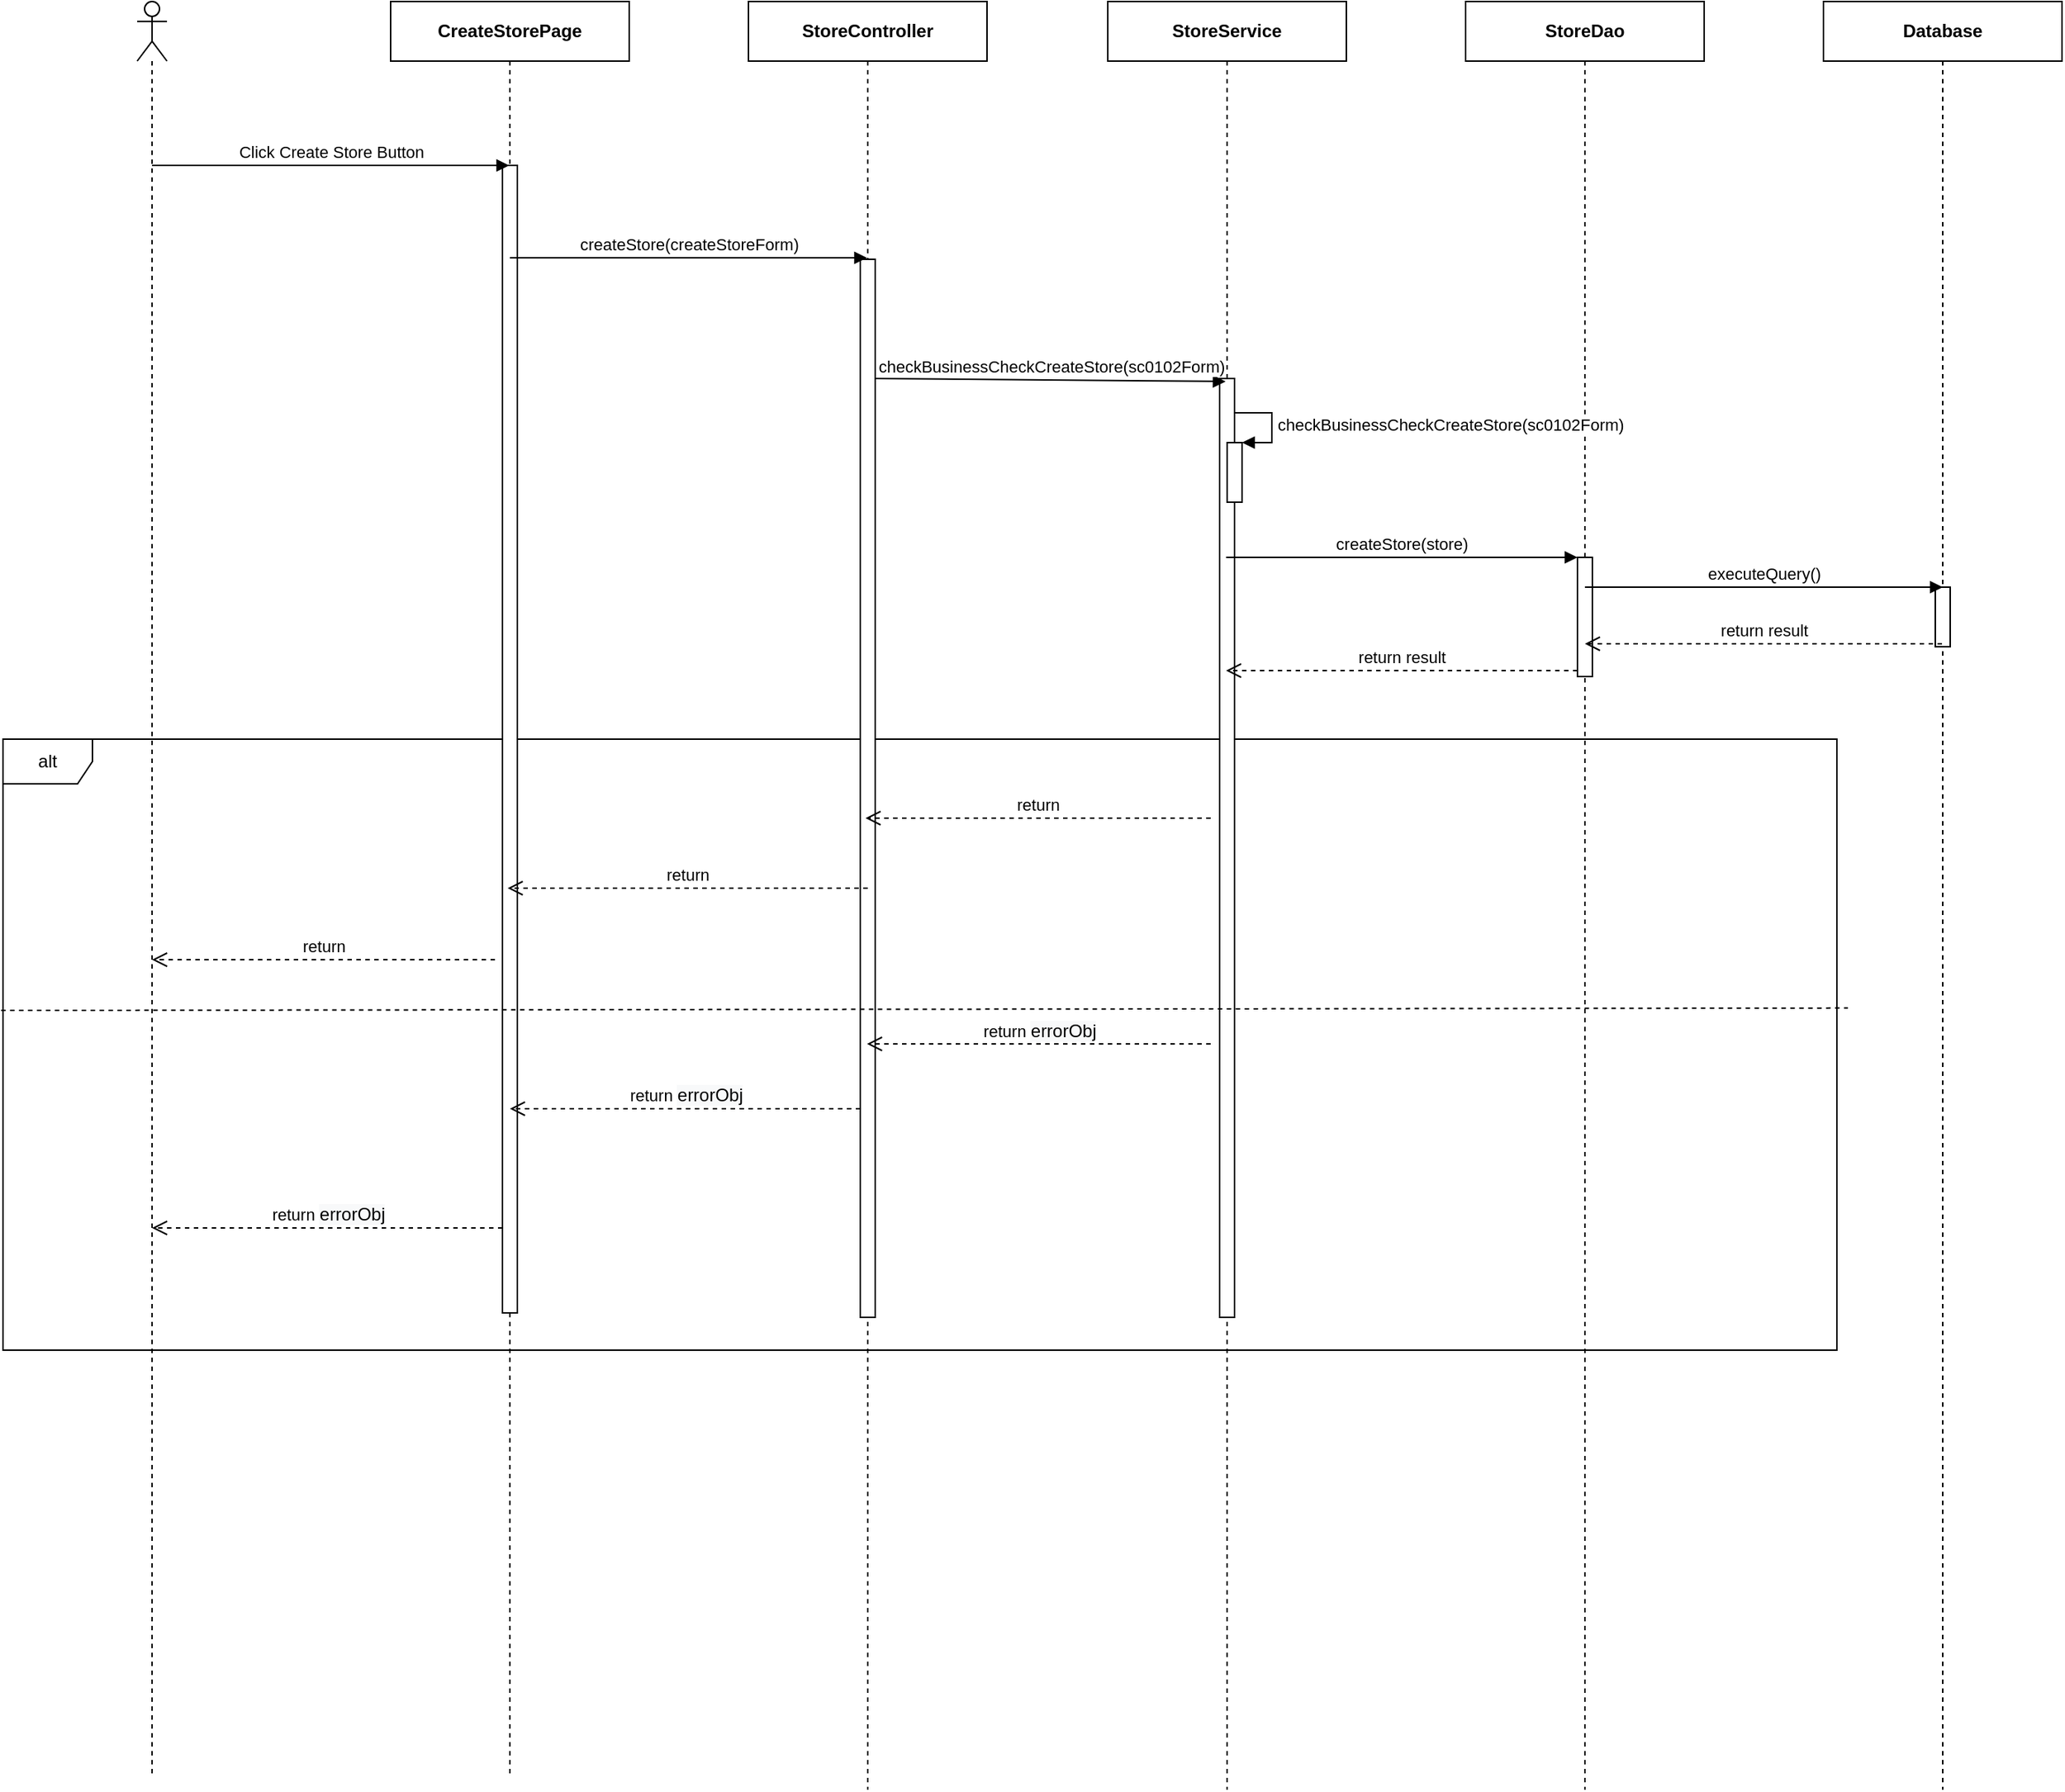 <mxfile version="14.4.3" type="device" pages="2"><diagram id="wABSzRqi_FVYXiAVE2oP" name="Ev02"><mxGraphModel dx="1350" dy="748" grid="1" gridSize="10" guides="1" tooltips="1" connect="1" arrows="1" fold="1" page="1" pageScale="1" pageWidth="850" pageHeight="1100" math="0" shadow="0"><root><mxCell id="gUo3uE9qeqiG01h8dQ7a-0"/><mxCell id="gUo3uE9qeqiG01h8dQ7a-1" parent="gUo3uE9qeqiG01h8dQ7a-0"/><mxCell id="9NKPdvmDBKkK1e2qUuTx-37" value="alt" style="shape=umlFrame;whiteSpace=wrap;html=1;" parent="gUo3uE9qeqiG01h8dQ7a-1" vertex="1"><mxGeometry x="220" y="575" width="1230" height="410" as="geometry"/></mxCell><mxCell id="SuDUeDwoGOIgecHYMLtc-2" value="" style="shape=umlLifeline;participant=umlActor;perimeter=lifelinePerimeter;whiteSpace=wrap;html=1;container=1;collapsible=0;recursiveResize=0;verticalAlign=top;spacingTop=36;outlineConnect=0;" parent="gUo3uE9qeqiG01h8dQ7a-1" vertex="1"><mxGeometry x="310" y="80" width="20" height="1190" as="geometry"/></mxCell><mxCell id="SuDUeDwoGOIgecHYMLtc-3" value="&lt;b&gt;CreateStorePage&lt;/b&gt;" style="shape=umlLifeline;perimeter=lifelinePerimeter;whiteSpace=wrap;html=1;container=1;collapsible=0;recursiveResize=0;outlineConnect=0;" parent="gUo3uE9qeqiG01h8dQ7a-1" vertex="1"><mxGeometry x="480" y="80" width="160" height="1190" as="geometry"/></mxCell><mxCell id="SuDUeDwoGOIgecHYMLtc-4" value="" style="html=1;points=[];perimeter=orthogonalPerimeter;" parent="SuDUeDwoGOIgecHYMLtc-3" vertex="1"><mxGeometry x="75" y="110" width="10" height="770" as="geometry"/></mxCell><mxCell id="SuDUeDwoGOIgecHYMLtc-5" value="&lt;b&gt;StoreDao&lt;/b&gt;" style="shape=umlLifeline;perimeter=lifelinePerimeter;whiteSpace=wrap;html=1;container=1;collapsible=0;recursiveResize=0;outlineConnect=0;" parent="gUo3uE9qeqiG01h8dQ7a-1" vertex="1"><mxGeometry x="1201" y="80" width="160" height="1200" as="geometry"/></mxCell><mxCell id="SuDUeDwoGOIgecHYMLtc-6" value="&lt;b&gt;StoreService&lt;/b&gt;" style="shape=umlLifeline;perimeter=lifelinePerimeter;whiteSpace=wrap;html=1;container=1;collapsible=0;recursiveResize=0;outlineConnect=0;" parent="gUo3uE9qeqiG01h8dQ7a-1" vertex="1"><mxGeometry x="961" y="80" width="160" height="1200" as="geometry"/></mxCell><mxCell id="SuDUeDwoGOIgecHYMLtc-7" value="" style="html=1;points=[];perimeter=orthogonalPerimeter;" parent="SuDUeDwoGOIgecHYMLtc-6" vertex="1"><mxGeometry x="75" y="253" width="10" height="630" as="geometry"/></mxCell><mxCell id="SuDUeDwoGOIgecHYMLtc-9" value="&lt;b&gt;StoreController&lt;/b&gt;" style="shape=umlLifeline;perimeter=lifelinePerimeter;whiteSpace=wrap;html=1;container=1;collapsible=0;recursiveResize=0;outlineConnect=0;" parent="gUo3uE9qeqiG01h8dQ7a-1" vertex="1"><mxGeometry x="720" y="80" width="160" height="1200" as="geometry"/></mxCell><mxCell id="SuDUeDwoGOIgecHYMLtc-10" value="" style="html=1;points=[];perimeter=orthogonalPerimeter;" parent="SuDUeDwoGOIgecHYMLtc-9" vertex="1"><mxGeometry x="75" y="173" width="10" height="710" as="geometry"/></mxCell><mxCell id="SuDUeDwoGOIgecHYMLtc-11" value="Click Create Store Button" style="html=1;verticalAlign=bottom;endArrow=block;" parent="gUo3uE9qeqiG01h8dQ7a-1" target="SuDUeDwoGOIgecHYMLtc-3" edge="1"><mxGeometry width="80" relative="1" as="geometry"><mxPoint x="320" y="190" as="sourcePoint"/><mxPoint x="400" y="190" as="targetPoint"/></mxGeometry></mxCell><mxCell id="SuDUeDwoGOIgecHYMLtc-12" value="createStore(createStoreForm)" style="html=1;verticalAlign=bottom;endArrow=block;" parent="gUo3uE9qeqiG01h8dQ7a-1" edge="1"><mxGeometry width="80" relative="1" as="geometry"><mxPoint x="560" y="252.0" as="sourcePoint"/><mxPoint x="799.5" y="252.0" as="targetPoint"/></mxGeometry></mxCell><mxCell id="SuDUeDwoGOIgecHYMLtc-20" value="checkBusinessCheckCreateStore(sc0102Form)" style="html=1;verticalAlign=bottom;endArrow=block;" parent="gUo3uE9qeqiG01h8dQ7a-1" edge="1"><mxGeometry relative="1" as="geometry"><mxPoint x="805.06" y="333.0" as="sourcePoint"/><mxPoint x="1040" y="335" as="targetPoint"/></mxGeometry></mxCell><mxCell id="SuDUeDwoGOIgecHYMLtc-29" value="" style="html=1;points=[];perimeter=orthogonalPerimeter;" parent="gUo3uE9qeqiG01h8dQ7a-1" vertex="1"><mxGeometry x="1041.06" y="376" width="10" height="40" as="geometry"/></mxCell><mxCell id="SuDUeDwoGOIgecHYMLtc-30" value="&lt;span style=&quot;text-align: center&quot;&gt;checkBusinessCheckCreateStore(sc0102Form)&lt;/span&gt;" style="edgeStyle=orthogonalEdgeStyle;html=1;align=left;spacingLeft=2;endArrow=block;rounded=0;entryX=1;entryY=0;" parent="gUo3uE9qeqiG01h8dQ7a-1" target="SuDUeDwoGOIgecHYMLtc-29" edge="1"><mxGeometry relative="1" as="geometry"><mxPoint x="1046.06" y="356" as="sourcePoint"/><Array as="points"><mxPoint x="1071.06" y="356"/></Array></mxGeometry></mxCell><mxCell id="SuDUeDwoGOIgecHYMLtc-35" value="" style="html=1;points=[];perimeter=orthogonalPerimeter;" parent="gUo3uE9qeqiG01h8dQ7a-1" vertex="1"><mxGeometry x="1276" y="453" width="10" height="80" as="geometry"/></mxCell><mxCell id="SuDUeDwoGOIgecHYMLtc-36" value="createStore(store)" style="html=1;verticalAlign=bottom;endArrow=block;entryX=0;entryY=0;" parent="gUo3uE9qeqiG01h8dQ7a-1" target="SuDUeDwoGOIgecHYMLtc-35" edge="1"><mxGeometry relative="1" as="geometry"><mxPoint x="1040.324" y="453" as="sourcePoint"/></mxGeometry></mxCell><mxCell id="SuDUeDwoGOIgecHYMLtc-37" value="return result" style="html=1;verticalAlign=bottom;endArrow=open;dashed=1;endSize=8;exitX=0;exitY=0.95;" parent="gUo3uE9qeqiG01h8dQ7a-1" source="SuDUeDwoGOIgecHYMLtc-35" edge="1"><mxGeometry relative="1" as="geometry"><mxPoint x="1040.324" y="529.0" as="targetPoint"/></mxGeometry></mxCell><mxCell id="9NKPdvmDBKkK1e2qUuTx-41" value="return&amp;nbsp;&lt;span style=&quot;font-size: 12px ; background-color: rgb(248 , 249 , 250)&quot;&gt;errorObj&lt;/span&gt;" style="html=1;verticalAlign=bottom;endArrow=open;dashed=1;endSize=8;" parent="gUo3uE9qeqiG01h8dQ7a-1" edge="1"><mxGeometry relative="1" as="geometry"><mxPoint x="799.5" y="779.5" as="targetPoint"/><mxPoint x="1030" y="779.5" as="sourcePoint"/></mxGeometry></mxCell><mxCell id="9NKPdvmDBKkK1e2qUuTx-44" value="return&amp;nbsp;&lt;span style=&quot;font-size: 12px ; background-color: rgb(248 , 249 , 250)&quot;&gt;errorObj&lt;/span&gt;" style="html=1;verticalAlign=bottom;endArrow=open;dashed=1;endSize=8;" parent="gUo3uE9qeqiG01h8dQ7a-1" edge="1"><mxGeometry relative="1" as="geometry"><mxPoint x="795" y="823" as="sourcePoint"/><mxPoint x="560" y="823" as="targetPoint"/></mxGeometry></mxCell><mxCell id="9NKPdvmDBKkK1e2qUuTx-47" value="return" style="html=1;verticalAlign=bottom;endArrow=open;dashed=1;endSize=8;" parent="gUo3uE9qeqiG01h8dQ7a-1" edge="1"><mxGeometry relative="1" as="geometry"><mxPoint x="798.5" y="628" as="targetPoint"/><mxPoint x="1030" y="628" as="sourcePoint"/></mxGeometry></mxCell><mxCell id="9NKPdvmDBKkK1e2qUuTx-48" value="" style="endArrow=none;dashed=1;html=1;entryX=1.006;entryY=0.362;entryDx=0;entryDy=0;entryPerimeter=0;exitX=-0.001;exitY=0.366;exitDx=0;exitDy=0;exitPerimeter=0;" parent="gUo3uE9qeqiG01h8dQ7a-1" edge="1"><mxGeometry width="50" height="50" relative="1" as="geometry"><mxPoint x="218.77" y="757.06" as="sourcePoint"/><mxPoint x="1457.38" y="755.42" as="targetPoint"/></mxGeometry></mxCell><mxCell id="9NKPdvmDBKkK1e2qUuTx-50" value="return" style="html=1;verticalAlign=bottom;endArrow=open;dashed=1;endSize=8;" parent="gUo3uE9qeqiG01h8dQ7a-1" edge="1"><mxGeometry relative="1" as="geometry"><mxPoint x="558.5" y="675" as="targetPoint"/><mxPoint x="800" y="675" as="sourcePoint"/></mxGeometry></mxCell><mxCell id="9NKPdvmDBKkK1e2qUuTx-53" value="&lt;b&gt;Database&lt;/b&gt;" style="shape=umlLifeline;perimeter=lifelinePerimeter;whiteSpace=wrap;html=1;container=1;collapsible=0;recursiveResize=0;outlineConnect=0;" parent="gUo3uE9qeqiG01h8dQ7a-1" vertex="1"><mxGeometry x="1441" y="80" width="160" height="1200" as="geometry"/></mxCell><mxCell id="9NKPdvmDBKkK1e2qUuTx-54" value="" style="html=1;points=[];perimeter=orthogonalPerimeter;" parent="9NKPdvmDBKkK1e2qUuTx-53" vertex="1"><mxGeometry x="75" y="393" width="10" height="40" as="geometry"/></mxCell><mxCell id="9NKPdvmDBKkK1e2qUuTx-55" value="executeQuery()" style="html=1;verticalAlign=bottom;endArrow=block;" parent="gUo3uE9qeqiG01h8dQ7a-1" edge="1"><mxGeometry relative="1" as="geometry"><mxPoint x="1281" y="473" as="sourcePoint"/><mxPoint x="1521" y="473" as="targetPoint"/></mxGeometry></mxCell><mxCell id="9NKPdvmDBKkK1e2qUuTx-56" value="return result" style="html=1;verticalAlign=bottom;endArrow=open;dashed=1;endSize=8;" parent="gUo3uE9qeqiG01h8dQ7a-1" edge="1"><mxGeometry relative="1" as="geometry"><mxPoint x="1281" y="511" as="targetPoint"/><mxPoint x="1520.5" y="511" as="sourcePoint"/></mxGeometry></mxCell><mxCell id="Me29i8jk1Lk08BxO91RY-75" value="return" style="html=1;verticalAlign=bottom;endArrow=open;dashed=1;endSize=8;" edge="1" parent="gUo3uE9qeqiG01h8dQ7a-1"><mxGeometry relative="1" as="geometry"><mxPoint x="320" y="723" as="targetPoint"/><mxPoint x="550" y="723" as="sourcePoint"/></mxGeometry></mxCell><mxCell id="Me29i8jk1Lk08BxO91RY-76" value="return&amp;nbsp;&lt;span style=&quot;font-size: 12px ; background-color: rgb(248 , 249 , 250)&quot;&gt;errorObj&lt;/span&gt;" style="html=1;verticalAlign=bottom;endArrow=open;dashed=1;endSize=8;" edge="1" parent="gUo3uE9qeqiG01h8dQ7a-1"><mxGeometry relative="1" as="geometry"><mxPoint x="555" y="903" as="sourcePoint"/><mxPoint x="320" y="903" as="targetPoint"/></mxGeometry></mxCell></root></mxGraphModel></diagram><diagram id="TQ8rHWFjQe3n0q0RZPJx" name="Ev03"><mxGraphModel dx="1350" dy="748" grid="1" gridSize="10" guides="1" tooltips="1" connect="1" arrows="1" fold="1" page="1" pageScale="1" pageWidth="850" pageHeight="1100" math="0" shadow="0"><root><mxCell id="twGoQ-xRnooRtptiKPSB-0"/><mxCell id="twGoQ-xRnooRtptiKPSB-1" parent="twGoQ-xRnooRtptiKPSB-0"/><mxCell id="1V77wKN769EUh1YBRXYH-0" value="" style="shape=umlLifeline;participant=umlActor;perimeter=lifelinePerimeter;whiteSpace=wrap;html=1;container=1;collapsible=0;recursiveResize=0;verticalAlign=top;spacingTop=36;outlineConnect=0;" parent="twGoQ-xRnooRtptiKPSB-1" vertex="1"><mxGeometry x="310" y="80" width="20" height="320" as="geometry"/></mxCell><mxCell id="1V77wKN769EUh1YBRXYH-1" value="&lt;b&gt;CreateStorePage&lt;/b&gt;" style="shape=umlLifeline;perimeter=lifelinePerimeter;whiteSpace=wrap;html=1;container=1;collapsible=0;recursiveResize=0;outlineConnect=0;" parent="twGoQ-xRnooRtptiKPSB-1" vertex="1"><mxGeometry x="480" y="80" width="160" height="320" as="geometry"/></mxCell><mxCell id="1V77wKN769EUh1YBRXYH-2" value="" style="html=1;points=[];perimeter=orthogonalPerimeter;" parent="1V77wKN769EUh1YBRXYH-1" vertex="1"><mxGeometry x="75" y="110" width="10" height="90" as="geometry"/></mxCell><mxCell id="1V77wKN769EUh1YBRXYH-3" value="&lt;b&gt;ManageStorePage&lt;/b&gt;" style="shape=umlLifeline;perimeter=lifelinePerimeter;whiteSpace=wrap;html=1;container=1;collapsible=0;recursiveResize=0;outlineConnect=0;" parent="twGoQ-xRnooRtptiKPSB-1" vertex="1"><mxGeometry x="720" y="80" width="160" height="320" as="geometry"/></mxCell><mxCell id="1V77wKN769EUh1YBRXYH-4" value="Click Button Back" style="html=1;verticalAlign=bottom;endArrow=block;" parent="twGoQ-xRnooRtptiKPSB-1" target="1V77wKN769EUh1YBRXYH-1" edge="1"><mxGeometry width="80" relative="1" as="geometry"><mxPoint x="320" y="190" as="sourcePoint"/><mxPoint x="400" y="190" as="targetPoint"/></mxGeometry></mxCell><mxCell id="1V77wKN769EUh1YBRXYH-5" value="changeScreen(&quot;ManageStorePage&quot;)" style="html=1;verticalAlign=bottom;endArrow=block;" parent="twGoQ-xRnooRtptiKPSB-1" edge="1"><mxGeometry width="80" relative="1" as="geometry"><mxPoint x="560" y="279" as="sourcePoint"/><mxPoint x="799.5" y="279" as="targetPoint"/></mxGeometry></mxCell></root></mxGraphModel></diagram></mxfile>